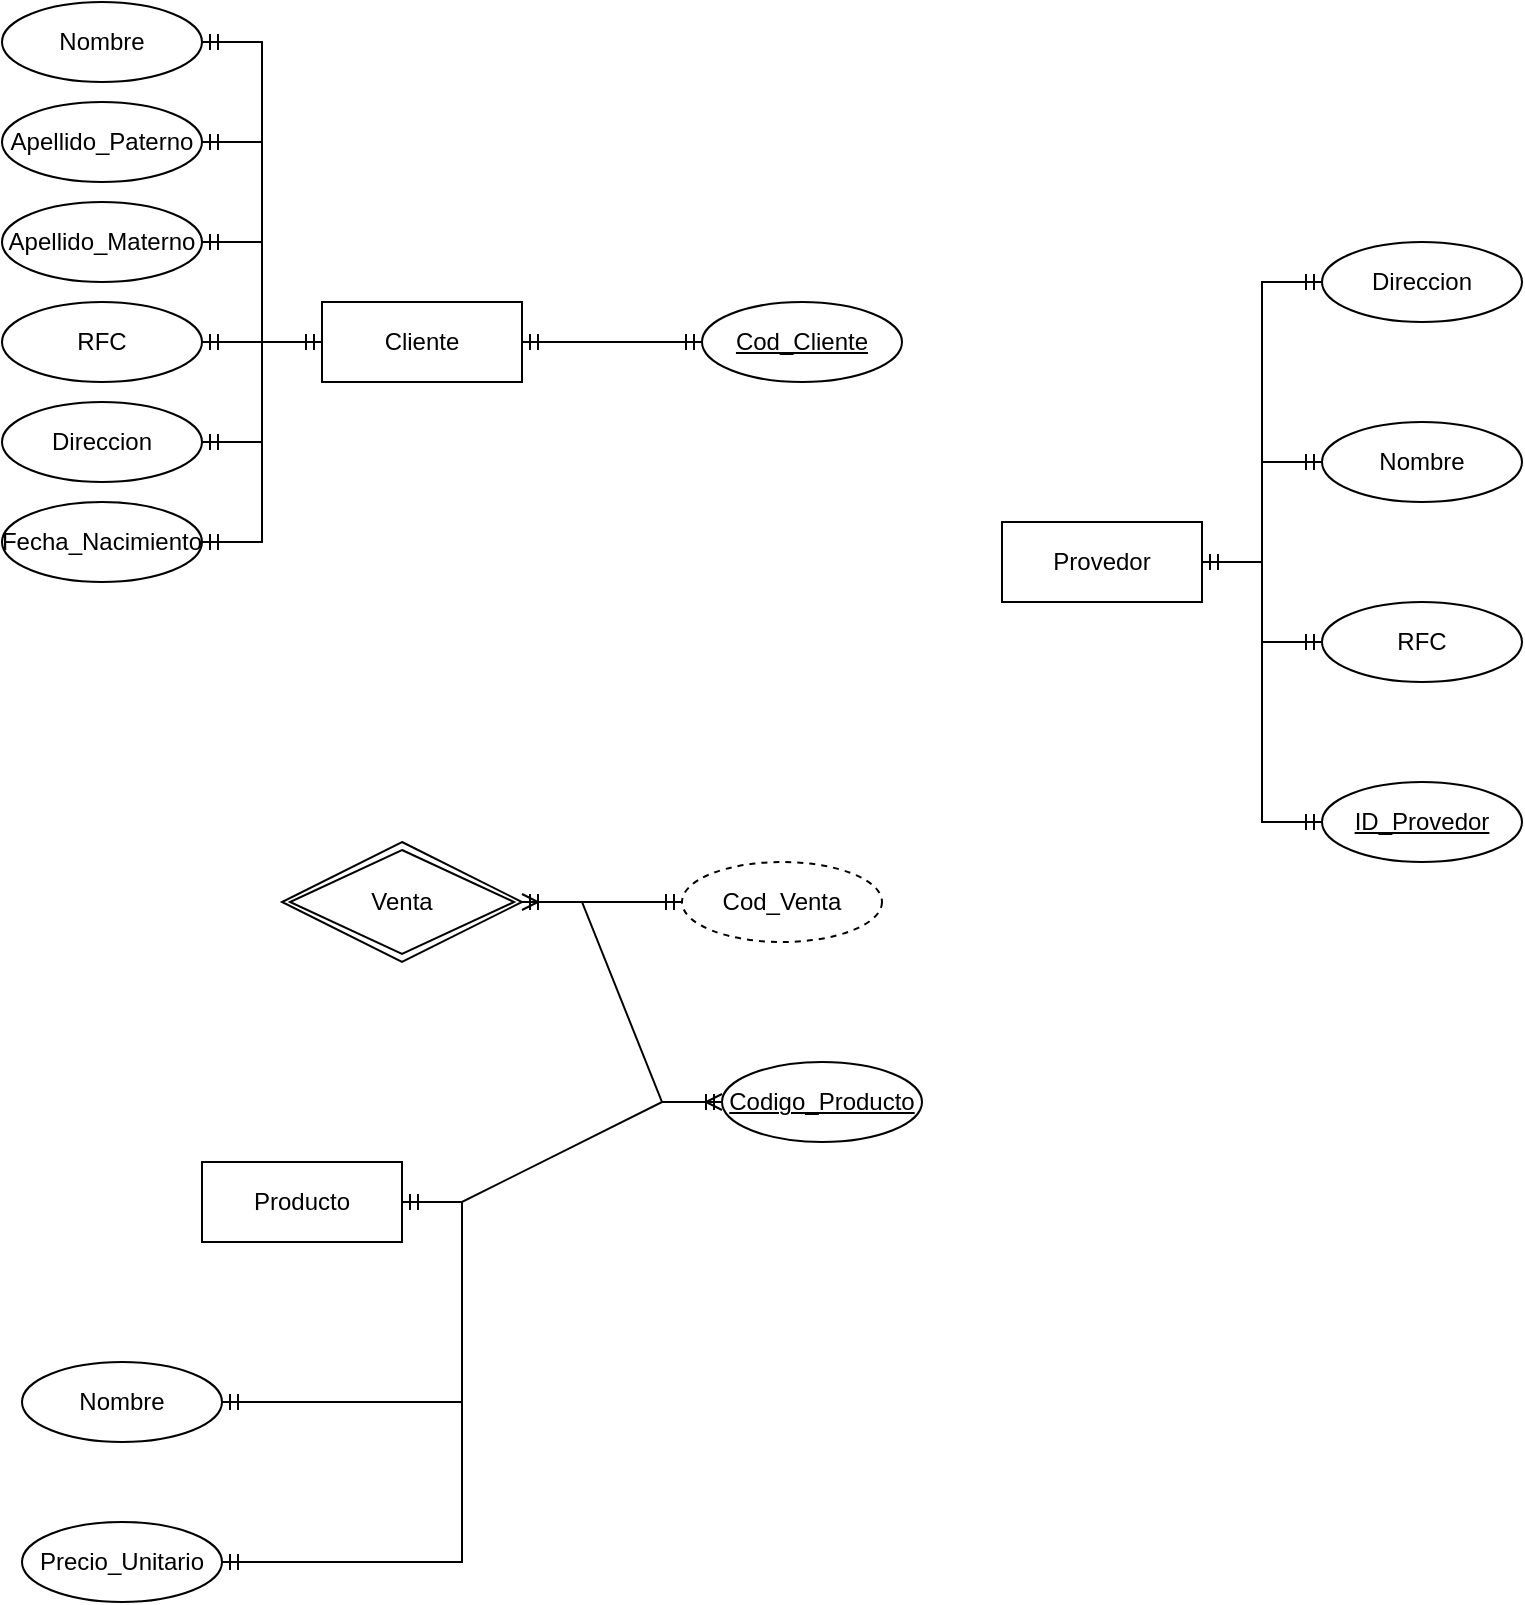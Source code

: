 <mxfile version="21.5.0" type="github">
  <diagram name="Page-1" id="cBonzVILC19Gn5BlbXxY">
    <mxGraphModel dx="470" dy="751" grid="1" gridSize="10" guides="1" tooltips="1" connect="1" arrows="1" fold="1" page="1" pageScale="1" pageWidth="850" pageHeight="1100" math="0" shadow="0">
      <root>
        <mxCell id="0" />
        <mxCell id="1" parent="0" />
        <mxCell id="-LSmUj7uqGHW4i6nObHv-7" value="Cliente" style="whiteSpace=wrap;html=1;align=center;" parent="1" vertex="1">
          <mxGeometry x="170" y="170" width="100" height="40" as="geometry" />
        </mxCell>
        <mxCell id="-LSmUj7uqGHW4i6nObHv-8" value="Provedor" style="whiteSpace=wrap;html=1;align=center;" parent="1" vertex="1">
          <mxGeometry x="510" y="280" width="100" height="40" as="geometry" />
        </mxCell>
        <mxCell id="-LSmUj7uqGHW4i6nObHv-9" value="Producto" style="whiteSpace=wrap;html=1;align=center;" parent="1" vertex="1">
          <mxGeometry x="110" y="600" width="100" height="40" as="geometry" />
        </mxCell>
        <mxCell id="-LSmUj7uqGHW4i6nObHv-11" value="Nombre" style="ellipse;whiteSpace=wrap;html=1;align=center;" parent="1" vertex="1">
          <mxGeometry x="10" y="20" width="100" height="40" as="geometry" />
        </mxCell>
        <mxCell id="-LSmUj7uqGHW4i6nObHv-12" value="Cod_Cliente" style="ellipse;whiteSpace=wrap;html=1;align=center;fontStyle=4;" parent="1" vertex="1">
          <mxGeometry x="360" y="170" width="100" height="40" as="geometry" />
        </mxCell>
        <mxCell id="-LSmUj7uqGHW4i6nObHv-14" value="Apellido_Paterno" style="ellipse;whiteSpace=wrap;html=1;align=center;" parent="1" vertex="1">
          <mxGeometry x="10" y="70" width="100" height="40" as="geometry" />
        </mxCell>
        <mxCell id="-LSmUj7uqGHW4i6nObHv-15" value="Apellido_Materno" style="ellipse;whiteSpace=wrap;html=1;align=center;" parent="1" vertex="1">
          <mxGeometry x="10" y="120" width="100" height="40" as="geometry" />
        </mxCell>
        <mxCell id="-LSmUj7uqGHW4i6nObHv-16" value="&lt;div&gt;RFC&lt;/div&gt;" style="ellipse;whiteSpace=wrap;html=1;align=center;" parent="1" vertex="1">
          <mxGeometry x="10" y="170" width="100" height="40" as="geometry" />
        </mxCell>
        <mxCell id="-LSmUj7uqGHW4i6nObHv-17" value="Direccion" style="ellipse;whiteSpace=wrap;html=1;align=center;" parent="1" vertex="1">
          <mxGeometry x="10" y="220" width="100" height="40" as="geometry" />
        </mxCell>
        <mxCell id="-LSmUj7uqGHW4i6nObHv-18" value="&lt;div&gt;Fecha_Nacimiento&lt;/div&gt;" style="ellipse;whiteSpace=wrap;html=1;align=center;" parent="1" vertex="1">
          <mxGeometry x="10" y="270" width="100" height="40" as="geometry" />
        </mxCell>
        <mxCell id="-LSmUj7uqGHW4i6nObHv-21" value="" style="edgeStyle=entityRelationEdgeStyle;fontSize=12;html=1;endArrow=ERmandOne;startArrow=ERmandOne;rounded=0;exitX=1;exitY=0.5;exitDx=0;exitDy=0;" parent="1" source="-LSmUj7uqGHW4i6nObHv-18" target="-LSmUj7uqGHW4i6nObHv-7" edge="1">
          <mxGeometry width="100" height="100" relative="1" as="geometry">
            <mxPoint x="150" y="280" as="sourcePoint" />
            <mxPoint x="250" y="180" as="targetPoint" />
          </mxGeometry>
        </mxCell>
        <mxCell id="-LSmUj7uqGHW4i6nObHv-22" value="" style="edgeStyle=entityRelationEdgeStyle;fontSize=12;html=1;endArrow=ERmandOne;startArrow=ERmandOne;rounded=0;" parent="1" source="-LSmUj7uqGHW4i6nObHv-17" target="-LSmUj7uqGHW4i6nObHv-7" edge="1">
          <mxGeometry width="100" height="100" relative="1" as="geometry">
            <mxPoint x="140" y="290" as="sourcePoint" />
            <mxPoint x="250" y="180" as="targetPoint" />
            <Array as="points">
              <mxPoint x="140" y="320" />
              <mxPoint x="140" y="310" />
            </Array>
          </mxGeometry>
        </mxCell>
        <mxCell id="-LSmUj7uqGHW4i6nObHv-23" value="" style="edgeStyle=entityRelationEdgeStyle;fontSize=12;html=1;endArrow=ERmandOne;startArrow=ERmandOne;rounded=0;" parent="1" source="-LSmUj7uqGHW4i6nObHv-16" target="-LSmUj7uqGHW4i6nObHv-7" edge="1">
          <mxGeometry width="100" height="100" relative="1" as="geometry">
            <mxPoint x="150" y="280" as="sourcePoint" />
            <mxPoint x="250" y="180" as="targetPoint" />
          </mxGeometry>
        </mxCell>
        <mxCell id="-LSmUj7uqGHW4i6nObHv-24" value="" style="edgeStyle=entityRelationEdgeStyle;fontSize=12;html=1;endArrow=ERmandOne;startArrow=ERmandOne;rounded=0;" parent="1" source="-LSmUj7uqGHW4i6nObHv-15" target="-LSmUj7uqGHW4i6nObHv-7" edge="1">
          <mxGeometry width="100" height="100" relative="1" as="geometry">
            <mxPoint x="150" y="280" as="sourcePoint" />
            <mxPoint x="250" y="180" as="targetPoint" />
          </mxGeometry>
        </mxCell>
        <mxCell id="-LSmUj7uqGHW4i6nObHv-25" value="" style="edgeStyle=entityRelationEdgeStyle;fontSize=12;html=1;endArrow=ERmandOne;startArrow=ERmandOne;rounded=0;" parent="1" source="-LSmUj7uqGHW4i6nObHv-14" target="-LSmUj7uqGHW4i6nObHv-7" edge="1">
          <mxGeometry width="100" height="100" relative="1" as="geometry">
            <mxPoint x="150" y="280" as="sourcePoint" />
            <mxPoint x="250" y="180" as="targetPoint" />
          </mxGeometry>
        </mxCell>
        <mxCell id="-LSmUj7uqGHW4i6nObHv-26" value="" style="edgeStyle=entityRelationEdgeStyle;fontSize=12;html=1;endArrow=ERmandOne;startArrow=ERmandOne;rounded=0;" parent="1" source="-LSmUj7uqGHW4i6nObHv-11" target="-LSmUj7uqGHW4i6nObHv-7" edge="1">
          <mxGeometry width="100" height="100" relative="1" as="geometry">
            <mxPoint x="150" y="280" as="sourcePoint" />
            <mxPoint x="250" y="180" as="targetPoint" />
          </mxGeometry>
        </mxCell>
        <mxCell id="-LSmUj7uqGHW4i6nObHv-27" value="" style="edgeStyle=entityRelationEdgeStyle;fontSize=12;html=1;endArrow=ERmandOne;startArrow=ERmandOne;rounded=0;" parent="1" source="-LSmUj7uqGHW4i6nObHv-12" target="-LSmUj7uqGHW4i6nObHv-7" edge="1">
          <mxGeometry width="100" height="100" relative="1" as="geometry">
            <mxPoint x="150" y="280" as="sourcePoint" />
            <mxPoint x="250" y="180" as="targetPoint" />
          </mxGeometry>
        </mxCell>
        <mxCell id="-LSmUj7uqGHW4i6nObHv-28" value="&lt;div&gt;Codigo_Producto&lt;/div&gt;" style="ellipse;whiteSpace=wrap;html=1;align=center;fontStyle=4;" parent="1" vertex="1">
          <mxGeometry x="370" y="550" width="100" height="40" as="geometry" />
        </mxCell>
        <mxCell id="-LSmUj7uqGHW4i6nObHv-29" value="Nombre" style="ellipse;whiteSpace=wrap;html=1;align=center;" parent="1" vertex="1">
          <mxGeometry x="20" y="700" width="100" height="40" as="geometry" />
        </mxCell>
        <mxCell id="-LSmUj7uqGHW4i6nObHv-30" value="&lt;div&gt;Precio_Unitario&lt;/div&gt;" style="ellipse;whiteSpace=wrap;html=1;align=center;" parent="1" vertex="1">
          <mxGeometry x="20" y="780" width="100" height="40" as="geometry" />
        </mxCell>
        <mxCell id="-LSmUj7uqGHW4i6nObHv-32" value="" style="edgeStyle=entityRelationEdgeStyle;fontSize=12;html=1;endArrow=ERmandOne;startArrow=ERmandOne;rounded=0;" parent="1" source="-LSmUj7uqGHW4i6nObHv-29" target="-LSmUj7uqGHW4i6nObHv-9" edge="1">
          <mxGeometry width="100" height="100" relative="1" as="geometry">
            <mxPoint x="170" y="790" as="sourcePoint" />
            <mxPoint x="240" y="690" as="targetPoint" />
          </mxGeometry>
        </mxCell>
        <mxCell id="-LSmUj7uqGHW4i6nObHv-33" value="" style="edgeStyle=entityRelationEdgeStyle;fontSize=12;html=1;endArrow=ERmandOne;startArrow=ERmandOne;rounded=0;" parent="1" source="-LSmUj7uqGHW4i6nObHv-9" target="-LSmUj7uqGHW4i6nObHv-30" edge="1">
          <mxGeometry width="100" height="100" relative="1" as="geometry">
            <mxPoint x="250" y="640" as="sourcePoint" />
            <mxPoint x="350" y="540" as="targetPoint" />
          </mxGeometry>
        </mxCell>
        <mxCell id="-LSmUj7uqGHW4i6nObHv-34" value="" style="edgeStyle=entityRelationEdgeStyle;fontSize=12;html=1;endArrow=ERmandOne;startArrow=ERmandOne;rounded=0;" parent="1" source="-LSmUj7uqGHW4i6nObHv-9" target="-LSmUj7uqGHW4i6nObHv-28" edge="1">
          <mxGeometry width="100" height="100" relative="1" as="geometry">
            <mxPoint x="250" y="640" as="sourcePoint" />
            <mxPoint x="350" y="540" as="targetPoint" />
          </mxGeometry>
        </mxCell>
        <mxCell id="-LSmUj7uqGHW4i6nObHv-35" value="&lt;div&gt;ID_Provedor&lt;/div&gt;" style="ellipse;whiteSpace=wrap;html=1;align=center;fontStyle=4;" parent="1" vertex="1">
          <mxGeometry x="670" y="410" width="100" height="40" as="geometry" />
        </mxCell>
        <mxCell id="-LSmUj7uqGHW4i6nObHv-36" value="RFC" style="ellipse;whiteSpace=wrap;html=1;align=center;" parent="1" vertex="1">
          <mxGeometry x="670" y="320" width="100" height="40" as="geometry" />
        </mxCell>
        <mxCell id="-LSmUj7uqGHW4i6nObHv-37" value="Nombre" style="ellipse;whiteSpace=wrap;html=1;align=center;" parent="1" vertex="1">
          <mxGeometry x="670" y="230" width="100" height="40" as="geometry" />
        </mxCell>
        <mxCell id="-LSmUj7uqGHW4i6nObHv-38" value="Direccion" style="ellipse;whiteSpace=wrap;html=1;align=center;" parent="1" vertex="1">
          <mxGeometry x="670" y="140" width="100" height="40" as="geometry" />
        </mxCell>
        <mxCell id="-LSmUj7uqGHW4i6nObHv-39" value="" style="edgeStyle=entityRelationEdgeStyle;fontSize=12;html=1;endArrow=ERmandOne;startArrow=ERmandOne;rounded=0;" parent="1" source="-LSmUj7uqGHW4i6nObHv-8" target="-LSmUj7uqGHW4i6nObHv-36" edge="1">
          <mxGeometry width="100" height="100" relative="1" as="geometry">
            <mxPoint x="630" y="400" as="sourcePoint" />
            <mxPoint x="730" y="300" as="targetPoint" />
          </mxGeometry>
        </mxCell>
        <mxCell id="-LSmUj7uqGHW4i6nObHv-40" value="" style="edgeStyle=entityRelationEdgeStyle;fontSize=12;html=1;endArrow=ERmandOne;startArrow=ERmandOne;rounded=0;" parent="1" source="-LSmUj7uqGHW4i6nObHv-8" target="-LSmUj7uqGHW4i6nObHv-38" edge="1">
          <mxGeometry width="100" height="100" relative="1" as="geometry">
            <mxPoint x="630" y="400" as="sourcePoint" />
            <mxPoint x="730" y="300" as="targetPoint" />
          </mxGeometry>
        </mxCell>
        <mxCell id="-LSmUj7uqGHW4i6nObHv-41" value="" style="edgeStyle=entityRelationEdgeStyle;fontSize=12;html=1;endArrow=ERmandOne;startArrow=ERmandOne;rounded=0;" parent="1" source="-LSmUj7uqGHW4i6nObHv-8" target="-LSmUj7uqGHW4i6nObHv-37" edge="1">
          <mxGeometry width="100" height="100" relative="1" as="geometry">
            <mxPoint x="630" y="400" as="sourcePoint" />
            <mxPoint x="730" y="300" as="targetPoint" />
          </mxGeometry>
        </mxCell>
        <mxCell id="-LSmUj7uqGHW4i6nObHv-42" value="" style="edgeStyle=entityRelationEdgeStyle;fontSize=12;html=1;endArrow=ERmandOne;startArrow=ERmandOne;rounded=0;" parent="1" source="-LSmUj7uqGHW4i6nObHv-8" target="-LSmUj7uqGHW4i6nObHv-35" edge="1">
          <mxGeometry width="100" height="100" relative="1" as="geometry">
            <mxPoint x="630" y="400" as="sourcePoint" />
            <mxPoint x="730" y="300" as="targetPoint" />
          </mxGeometry>
        </mxCell>
        <mxCell id="-LSmUj7uqGHW4i6nObHv-46" value="" style="edgeStyle=entityRelationEdgeStyle;fontSize=12;html=1;endArrow=ERmany;startArrow=ERmany;rounded=0;" parent="1" source="-LSmUj7uqGHW4i6nObHv-28" target="-LSmUj7uqGHW4i6nObHv-47" edge="1">
          <mxGeometry width="100" height="100" relative="1" as="geometry">
            <mxPoint x="180" y="550" as="sourcePoint" />
            <mxPoint x="180" y="460" as="targetPoint" />
          </mxGeometry>
        </mxCell>
        <mxCell id="-LSmUj7uqGHW4i6nObHv-47" value="&lt;div&gt;Venta&lt;/div&gt;" style="shape=rhombus;double=1;perimeter=rhombusPerimeter;whiteSpace=wrap;html=1;align=center;" parent="1" vertex="1">
          <mxGeometry x="150" y="440" width="120" height="60" as="geometry" />
        </mxCell>
        <mxCell id="-LSmUj7uqGHW4i6nObHv-49" value="" style="edgeStyle=entityRelationEdgeStyle;fontSize=12;html=1;endArrow=ERmandOne;startArrow=ERmandOne;rounded=0;" parent="1" source="-LSmUj7uqGHW4i6nObHv-51" target="-LSmUj7uqGHW4i6nObHv-47" edge="1">
          <mxGeometry width="100" height="100" relative="1" as="geometry">
            <mxPoint x="375" y="470" as="sourcePoint" />
            <mxPoint x="280" y="450" as="targetPoint" />
          </mxGeometry>
        </mxCell>
        <mxCell id="-LSmUj7uqGHW4i6nObHv-51" value="&lt;div&gt;Cod_Venta&lt;/div&gt;" style="ellipse;whiteSpace=wrap;html=1;align=center;dashed=1;" parent="1" vertex="1">
          <mxGeometry x="350" y="450" width="100" height="40" as="geometry" />
        </mxCell>
      </root>
    </mxGraphModel>
  </diagram>
</mxfile>
